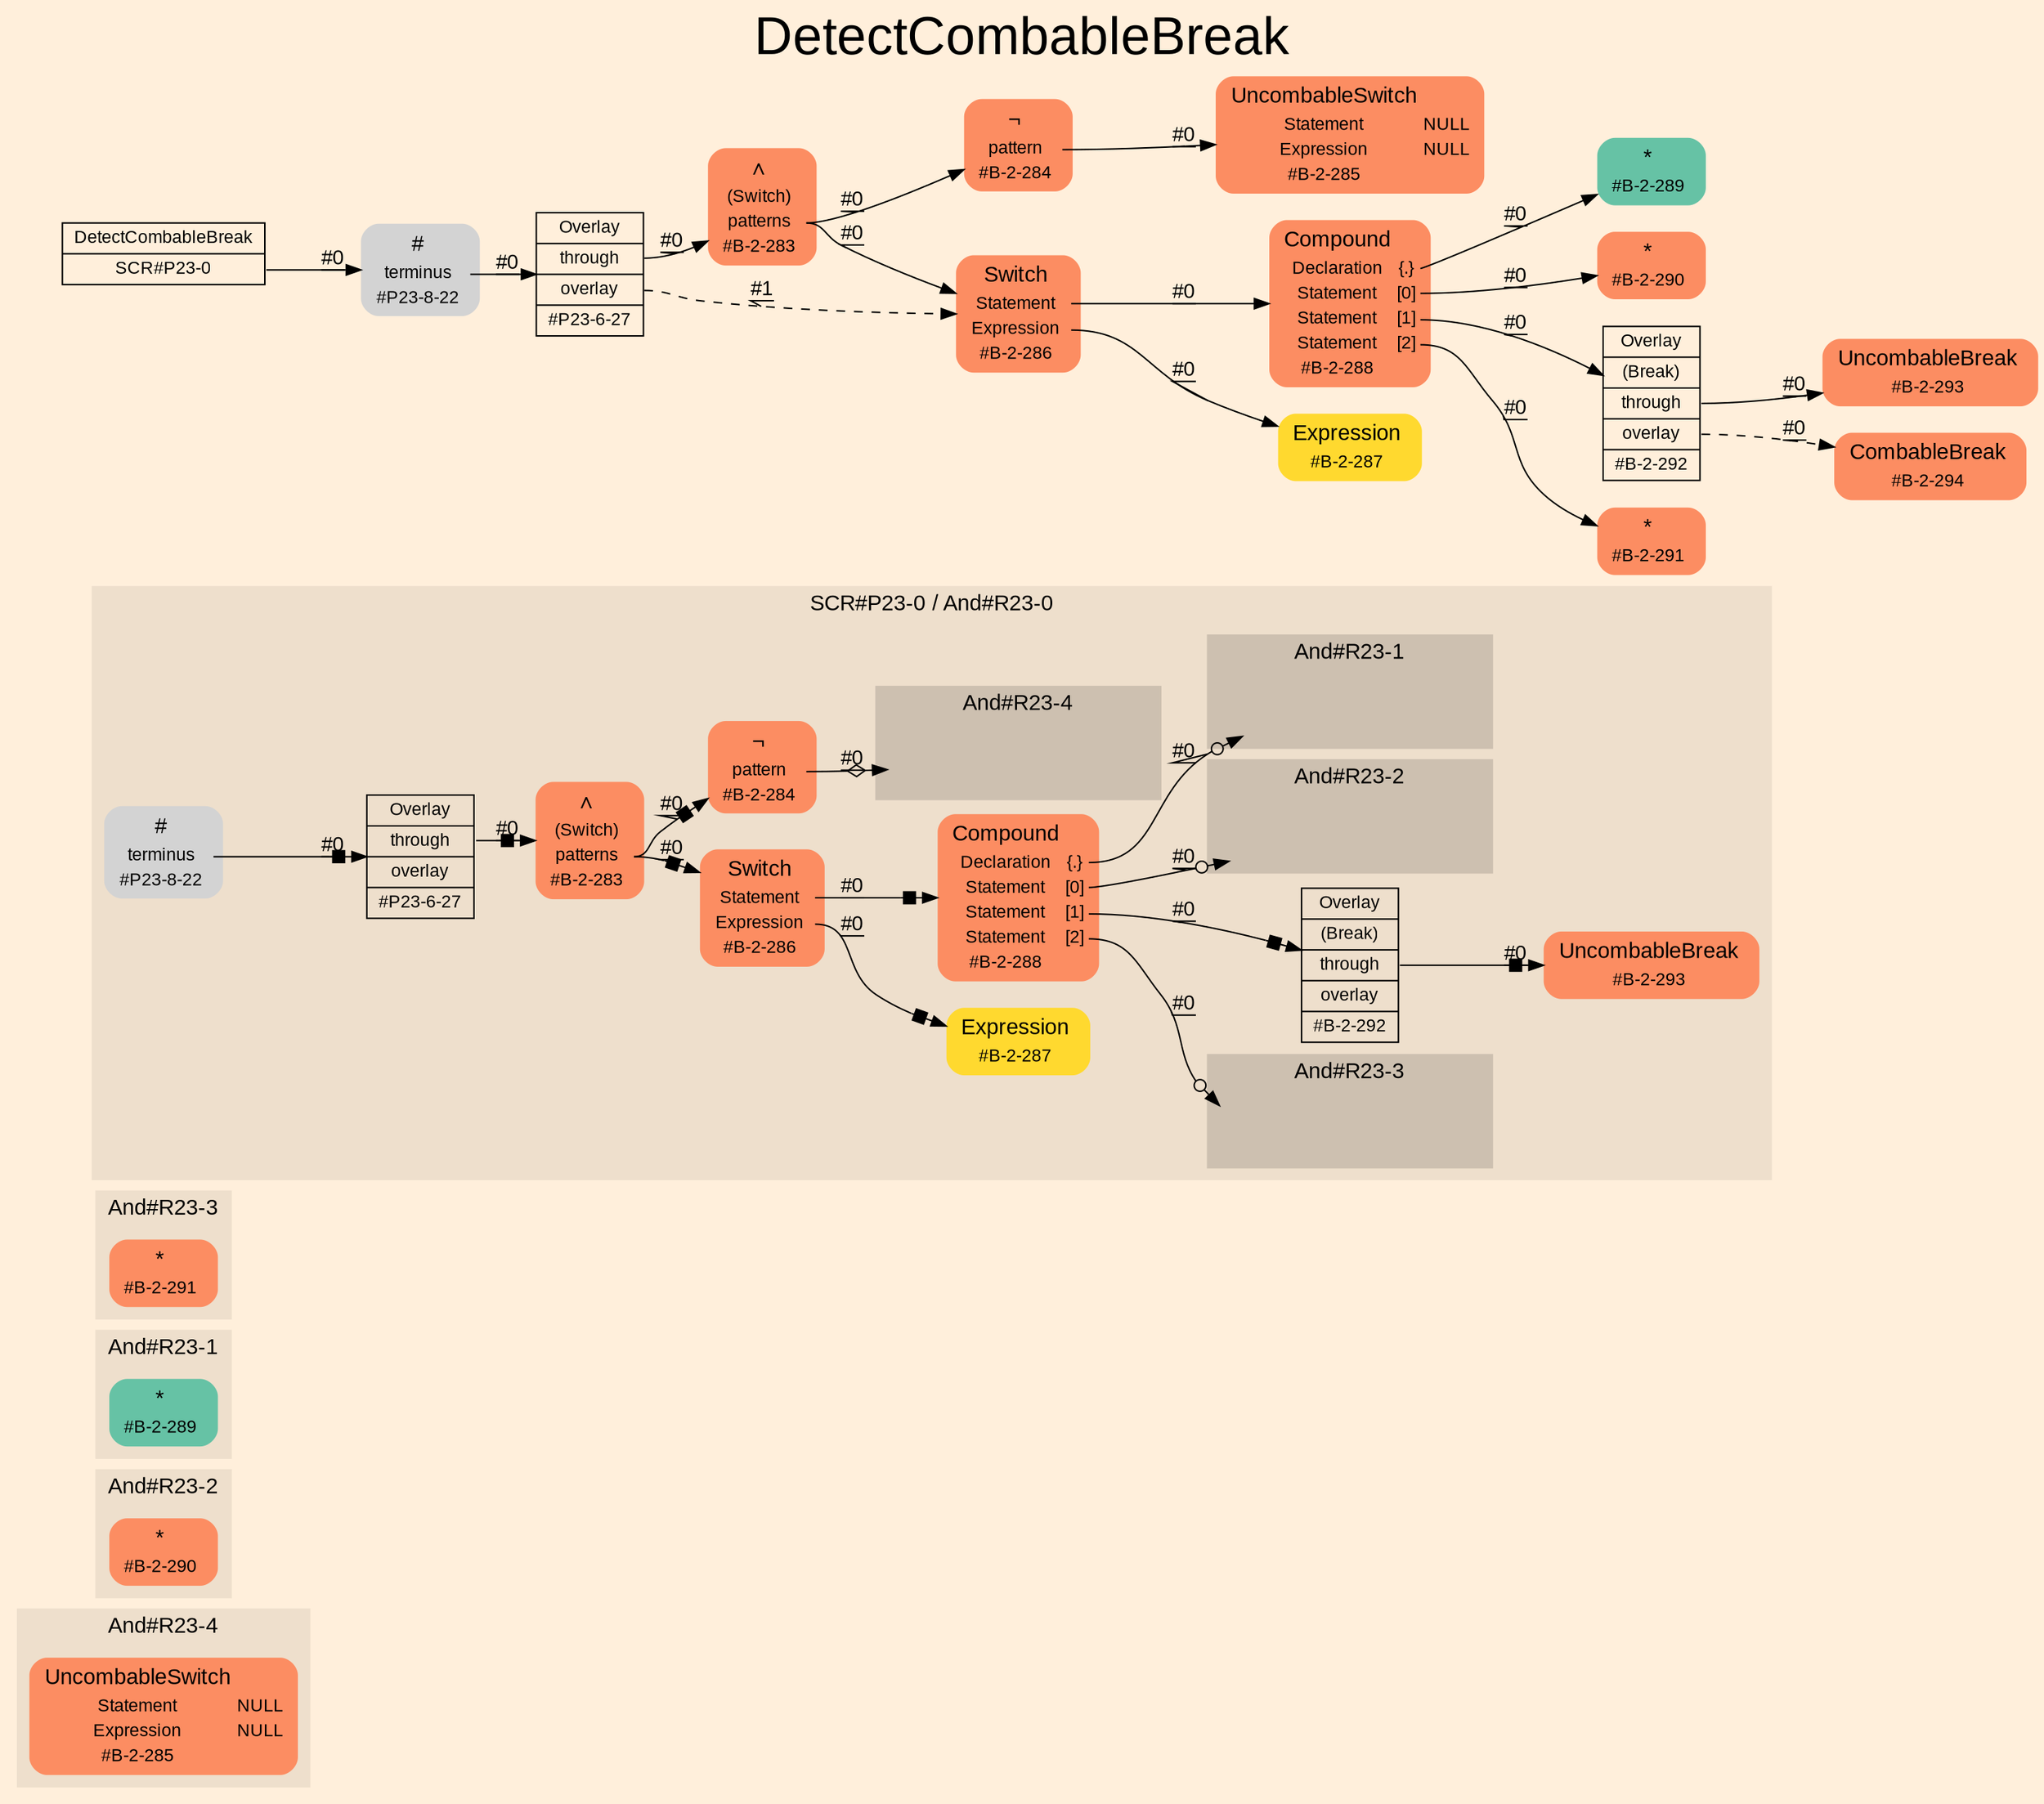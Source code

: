 digraph "DetectCombableBreak" {
label = "DetectCombableBreak"
labelloc = t
fontsize = "36"
graph [
    rankdir = "LR"
    ranksep = 0.3
    bgcolor = antiquewhite1
    color = black
    fontcolor = black
    fontname = "Arial"
];
node [
    fontname = "Arial"
];
edge [
    fontname = "Arial"
];

// -------------------- figure And#R23-4 --------------------
subgraph "clusterAnd#R23-4" {
    label = "And#R23-4"
    style = "filled"
    color = antiquewhite2
    fontsize = "15"
    "And#R23-4 / #B-2-285" [
        shape = "plaintext"
        fillcolor = "/set28/2"
        label = <<TABLE BORDER="0" CELLBORDER="0" CELLSPACING="0">
         <TR><TD><FONT POINT-SIZE="15.0">UncombableSwitch</FONT></TD><TD></TD></TR>
         <TR><TD>Statement</TD><TD PORT="port0">NULL</TD></TR>
         <TR><TD>Expression</TD><TD PORT="port1">NULL</TD></TR>
         <TR><TD>#B-2-285</TD><TD PORT="port2"></TD></TR>
        </TABLE>>
        style = "rounded,filled"
        fontsize = "12"
    ];
    
}


// -------------------- figure And#R23-2 --------------------
subgraph "clusterAnd#R23-2" {
    label = "And#R23-2"
    style = "filled"
    color = antiquewhite2
    fontsize = "15"
    "And#R23-2 / #B-2-290" [
        shape = "plaintext"
        fillcolor = "/set28/2"
        label = <<TABLE BORDER="0" CELLBORDER="0" CELLSPACING="0">
         <TR><TD><FONT POINT-SIZE="15.0">*</FONT></TD><TD></TD></TR>
         <TR><TD>#B-2-290</TD><TD PORT="port0"></TD></TR>
        </TABLE>>
        style = "rounded,filled"
        fontsize = "12"
    ];
    
}


// -------------------- figure And#R23-1 --------------------
subgraph "clusterAnd#R23-1" {
    label = "And#R23-1"
    style = "filled"
    color = antiquewhite2
    fontsize = "15"
    "And#R23-1 / #B-2-289" [
        shape = "plaintext"
        fillcolor = "/set28/1"
        label = <<TABLE BORDER="0" CELLBORDER="0" CELLSPACING="0">
         <TR><TD><FONT POINT-SIZE="15.0">*</FONT></TD><TD></TD></TR>
         <TR><TD>#B-2-289</TD><TD PORT="port0"></TD></TR>
        </TABLE>>
        style = "rounded,filled"
        fontsize = "12"
    ];
    
}


// -------------------- figure And#R23-3 --------------------
subgraph "clusterAnd#R23-3" {
    label = "And#R23-3"
    style = "filled"
    color = antiquewhite2
    fontsize = "15"
    "And#R23-3 / #B-2-291" [
        shape = "plaintext"
        fillcolor = "/set28/2"
        label = <<TABLE BORDER="0" CELLBORDER="0" CELLSPACING="0">
         <TR><TD><FONT POINT-SIZE="15.0">*</FONT></TD><TD></TD></TR>
         <TR><TD>#B-2-291</TD><TD PORT="port0"></TD></TR>
        </TABLE>>
        style = "rounded,filled"
        fontsize = "12"
    ];
    
}


// -------------------- figure And#R23-0 --------------------
subgraph "clusterAnd#R23-0" {
    label = "SCR#P23-0 / And#R23-0"
    style = "filled"
    color = antiquewhite2
    fontsize = "15"
    "And#R23-0 / #P23-6-27" [
        shape = "record"
        fillcolor = antiquewhite2
        label = "<fixed> Overlay | <port0> through | <port1> overlay | <port2> #P23-6-27"
        style = "filled"
        fontsize = "12"
        color = black
        fontcolor = black
    ];
    
    "And#R23-0 / #B-2-288" [
        shape = "plaintext"
        fillcolor = "/set28/2"
        label = <<TABLE BORDER="0" CELLBORDER="0" CELLSPACING="0">
         <TR><TD><FONT POINT-SIZE="15.0">Compound</FONT></TD><TD></TD></TR>
         <TR><TD>Declaration</TD><TD PORT="port0">{.}</TD></TR>
         <TR><TD>Statement</TD><TD PORT="port1">[0]</TD></TR>
         <TR><TD>Statement</TD><TD PORT="port2">[1]</TD></TR>
         <TR><TD>Statement</TD><TD PORT="port3">[2]</TD></TR>
         <TR><TD>#B-2-288</TD><TD PORT="port4"></TD></TR>
        </TABLE>>
        style = "rounded,filled"
        fontsize = "12"
    ];
    
    "And#R23-0 / #P23-8-22" [
        shape = "plaintext"
        label = <<TABLE BORDER="0" CELLBORDER="0" CELLSPACING="0">
         <TR><TD><FONT POINT-SIZE="15.0">#</FONT></TD><TD></TD></TR>
         <TR><TD>terminus</TD><TD PORT="port0"></TD></TR>
         <TR><TD>#P23-8-22</TD><TD PORT="port1"></TD></TR>
        </TABLE>>
        style = "rounded,filled"
        fontsize = "12"
    ];
    
    "And#R23-0 / #B-2-283" [
        shape = "plaintext"
        fillcolor = "/set28/2"
        label = <<TABLE BORDER="0" CELLBORDER="0" CELLSPACING="0">
         <TR><TD><FONT POINT-SIZE="15.0">∧</FONT></TD><TD></TD></TR>
         <TR><TD>(Switch)</TD><TD PORT="port0"></TD></TR>
         <TR><TD>patterns</TD><TD PORT="port1"></TD></TR>
         <TR><TD>#B-2-283</TD><TD PORT="port2"></TD></TR>
        </TABLE>>
        style = "rounded,filled"
        fontsize = "12"
    ];
    
    "And#R23-0 / #B-2-286" [
        shape = "plaintext"
        fillcolor = "/set28/2"
        label = <<TABLE BORDER="0" CELLBORDER="0" CELLSPACING="0">
         <TR><TD><FONT POINT-SIZE="15.0">Switch</FONT></TD><TD></TD></TR>
         <TR><TD>Statement</TD><TD PORT="port0"></TD></TR>
         <TR><TD>Expression</TD><TD PORT="port1"></TD></TR>
         <TR><TD>#B-2-286</TD><TD PORT="port2"></TD></TR>
        </TABLE>>
        style = "rounded,filled"
        fontsize = "12"
    ];
    
    "And#R23-0 / #B-2-287" [
        shape = "plaintext"
        fillcolor = "/set28/6"
        label = <<TABLE BORDER="0" CELLBORDER="0" CELLSPACING="0">
         <TR><TD><FONT POINT-SIZE="15.0">Expression</FONT></TD><TD></TD></TR>
         <TR><TD>#B-2-287</TD><TD PORT="port0"></TD></TR>
        </TABLE>>
        style = "rounded,filled"
        fontsize = "12"
    ];
    
    "And#R23-0 / #B-2-284" [
        shape = "plaintext"
        fillcolor = "/set28/2"
        label = <<TABLE BORDER="0" CELLBORDER="0" CELLSPACING="0">
         <TR><TD><FONT POINT-SIZE="15.0">¬</FONT></TD><TD></TD></TR>
         <TR><TD>pattern</TD><TD PORT="port0"></TD></TR>
         <TR><TD>#B-2-284</TD><TD PORT="port1"></TD></TR>
        </TABLE>>
        style = "rounded,filled"
        fontsize = "12"
    ];
    
    "And#R23-0 / #B-2-292" [
        shape = "record"
        fillcolor = antiquewhite2
        label = "<fixed> Overlay | <port0> (Break) | <port1> through | <port2> overlay | <port3> #B-2-292"
        style = "filled"
        fontsize = "12"
        color = black
        fontcolor = black
    ];
    
    "And#R23-0 / #B-2-293" [
        shape = "plaintext"
        fillcolor = "/set28/2"
        label = <<TABLE BORDER="0" CELLBORDER="0" CELLSPACING="0">
         <TR><TD><FONT POINT-SIZE="15.0">UncombableBreak</FONT></TD><TD></TD></TR>
         <TR><TD>#B-2-293</TD><TD PORT="port0"></TD></TR>
        </TABLE>>
        style = "rounded,filled"
        fontsize = "12"
    ];
    
    subgraph "clusterAnd#R23-0 / And#R23-3" {
        label = "And#R23-3"
        style = "filled"
        color = antiquewhite3
        fontsize = "15"
        "And#R23-0 / #0 / #B-2-291" [
            shape = "none"
            style = "invisible"
        ];
        
    }
    
    subgraph "clusterAnd#R23-0 / And#R23-1" {
        label = "And#R23-1"
        style = "filled"
        color = antiquewhite3
        fontsize = "15"
        "And#R23-0 / #0 / #B-2-289" [
            shape = "none"
            style = "invisible"
        ];
        
    }
    
    subgraph "clusterAnd#R23-0 / And#R23-2" {
        label = "And#R23-2"
        style = "filled"
        color = antiquewhite3
        fontsize = "15"
        "And#R23-0 / #0 / #B-2-290" [
            shape = "none"
            style = "invisible"
        ];
        
    }
    
    subgraph "clusterAnd#R23-0 / And#R23-4" {
        label = "And#R23-4"
        style = "filled"
        color = antiquewhite3
        fontsize = "15"
        "And#R23-0 / #0 / #B-2-285" [
            shape = "none"
            style = "invisible"
        ];
        
    }
    
}


// -------------------- transformation figure --------------------
"CR#P23-0" [
    shape = "record"
    fillcolor = antiquewhite1
    label = "<fixed> DetectCombableBreak | <port0> SCR#P23-0"
    style = "filled"
    fontsize = "12"
    color = black
    fontcolor = black
];

"#P23-8-22" [
    shape = "plaintext"
    label = <<TABLE BORDER="0" CELLBORDER="0" CELLSPACING="0">
     <TR><TD><FONT POINT-SIZE="15.0">#</FONT></TD><TD></TD></TR>
     <TR><TD>terminus</TD><TD PORT="port0"></TD></TR>
     <TR><TD>#P23-8-22</TD><TD PORT="port1"></TD></TR>
    </TABLE>>
    style = "rounded,filled"
    fontsize = "12"
];

"#P23-6-27" [
    shape = "record"
    fillcolor = antiquewhite1
    label = "<fixed> Overlay | <port0> through | <port1> overlay | <port2> #P23-6-27"
    style = "filled"
    fontsize = "12"
    color = black
    fontcolor = black
];

"#B-2-283" [
    shape = "plaintext"
    fillcolor = "/set28/2"
    label = <<TABLE BORDER="0" CELLBORDER="0" CELLSPACING="0">
     <TR><TD><FONT POINT-SIZE="15.0">∧</FONT></TD><TD></TD></TR>
     <TR><TD>(Switch)</TD><TD PORT="port0"></TD></TR>
     <TR><TD>patterns</TD><TD PORT="port1"></TD></TR>
     <TR><TD>#B-2-283</TD><TD PORT="port2"></TD></TR>
    </TABLE>>
    style = "rounded,filled"
    fontsize = "12"
];

"#B-2-284" [
    shape = "plaintext"
    fillcolor = "/set28/2"
    label = <<TABLE BORDER="0" CELLBORDER="0" CELLSPACING="0">
     <TR><TD><FONT POINT-SIZE="15.0">¬</FONT></TD><TD></TD></TR>
     <TR><TD>pattern</TD><TD PORT="port0"></TD></TR>
     <TR><TD>#B-2-284</TD><TD PORT="port1"></TD></TR>
    </TABLE>>
    style = "rounded,filled"
    fontsize = "12"
];

"#B-2-285" [
    shape = "plaintext"
    fillcolor = "/set28/2"
    label = <<TABLE BORDER="0" CELLBORDER="0" CELLSPACING="0">
     <TR><TD><FONT POINT-SIZE="15.0">UncombableSwitch</FONT></TD><TD></TD></TR>
     <TR><TD>Statement</TD><TD PORT="port0">NULL</TD></TR>
     <TR><TD>Expression</TD><TD PORT="port1">NULL</TD></TR>
     <TR><TD>#B-2-285</TD><TD PORT="port2"></TD></TR>
    </TABLE>>
    style = "rounded,filled"
    fontsize = "12"
];

"#B-2-286" [
    shape = "plaintext"
    fillcolor = "/set28/2"
    label = <<TABLE BORDER="0" CELLBORDER="0" CELLSPACING="0">
     <TR><TD><FONT POINT-SIZE="15.0">Switch</FONT></TD><TD></TD></TR>
     <TR><TD>Statement</TD><TD PORT="port0"></TD></TR>
     <TR><TD>Expression</TD><TD PORT="port1"></TD></TR>
     <TR><TD>#B-2-286</TD><TD PORT="port2"></TD></TR>
    </TABLE>>
    style = "rounded,filled"
    fontsize = "12"
];

"#B-2-288" [
    shape = "plaintext"
    fillcolor = "/set28/2"
    label = <<TABLE BORDER="0" CELLBORDER="0" CELLSPACING="0">
     <TR><TD><FONT POINT-SIZE="15.0">Compound</FONT></TD><TD></TD></TR>
     <TR><TD>Declaration</TD><TD PORT="port0">{.}</TD></TR>
     <TR><TD>Statement</TD><TD PORT="port1">[0]</TD></TR>
     <TR><TD>Statement</TD><TD PORT="port2">[1]</TD></TR>
     <TR><TD>Statement</TD><TD PORT="port3">[2]</TD></TR>
     <TR><TD>#B-2-288</TD><TD PORT="port4"></TD></TR>
    </TABLE>>
    style = "rounded,filled"
    fontsize = "12"
];

"#B-2-289" [
    shape = "plaintext"
    fillcolor = "/set28/1"
    label = <<TABLE BORDER="0" CELLBORDER="0" CELLSPACING="0">
     <TR><TD><FONT POINT-SIZE="15.0">*</FONT></TD><TD></TD></TR>
     <TR><TD>#B-2-289</TD><TD PORT="port0"></TD></TR>
    </TABLE>>
    style = "rounded,filled"
    fontsize = "12"
];

"#B-2-290" [
    shape = "plaintext"
    fillcolor = "/set28/2"
    label = <<TABLE BORDER="0" CELLBORDER="0" CELLSPACING="0">
     <TR><TD><FONT POINT-SIZE="15.0">*</FONT></TD><TD></TD></TR>
     <TR><TD>#B-2-290</TD><TD PORT="port0"></TD></TR>
    </TABLE>>
    style = "rounded,filled"
    fontsize = "12"
];

"#B-2-292" [
    shape = "record"
    fillcolor = antiquewhite1
    label = "<fixed> Overlay | <port0> (Break) | <port1> through | <port2> overlay | <port3> #B-2-292"
    style = "filled"
    fontsize = "12"
    color = black
    fontcolor = black
];

"#B-2-293" [
    shape = "plaintext"
    fillcolor = "/set28/2"
    label = <<TABLE BORDER="0" CELLBORDER="0" CELLSPACING="0">
     <TR><TD><FONT POINT-SIZE="15.0">UncombableBreak</FONT></TD><TD></TD></TR>
     <TR><TD>#B-2-293</TD><TD PORT="port0"></TD></TR>
    </TABLE>>
    style = "rounded,filled"
    fontsize = "12"
];

"#B-2-294" [
    shape = "plaintext"
    fillcolor = "/set28/2"
    label = <<TABLE BORDER="0" CELLBORDER="0" CELLSPACING="0">
     <TR><TD><FONT POINT-SIZE="15.0">CombableBreak</FONT></TD><TD></TD></TR>
     <TR><TD>#B-2-294</TD><TD PORT="port0"></TD></TR>
    </TABLE>>
    style = "rounded,filled"
    fontsize = "12"
];

"#B-2-291" [
    shape = "plaintext"
    fillcolor = "/set28/2"
    label = <<TABLE BORDER="0" CELLBORDER="0" CELLSPACING="0">
     <TR><TD><FONT POINT-SIZE="15.0">*</FONT></TD><TD></TD></TR>
     <TR><TD>#B-2-291</TD><TD PORT="port0"></TD></TR>
    </TABLE>>
    style = "rounded,filled"
    fontsize = "12"
];

"#B-2-287" [
    shape = "plaintext"
    fillcolor = "/set28/6"
    label = <<TABLE BORDER="0" CELLBORDER="0" CELLSPACING="0">
     <TR><TD><FONT POINT-SIZE="15.0">Expression</FONT></TD><TD></TD></TR>
     <TR><TD>#B-2-287</TD><TD PORT="port0"></TD></TR>
    </TABLE>>
    style = "rounded,filled"
    fontsize = "12"
];


// -------------------- links --------------------
// links for block CR#P23-0
"CR#P23-0":port0 -> "#P23-8-22" [
    label = "#0"
    decorate = true
    color = black
    fontcolor = black
];

// links for block #P23-8-22
"#P23-8-22":port0 -> "#P23-6-27" [
    label = "#0"
    decorate = true
    color = black
    fontcolor = black
];

// links for block #P23-6-27
"#P23-6-27":port0 -> "#B-2-283" [
    label = "#0"
    decorate = true
    color = black
    fontcolor = black
];

"#P23-6-27":port1 -> "#B-2-286" [
    style="dashed"
    label = "#1"
    decorate = true
    color = black
    fontcolor = black
];

// links for block #B-2-283
"#B-2-283":port1 -> "#B-2-284" [
    label = "#0"
    decorate = true
    color = black
    fontcolor = black
];

"#B-2-283":port1 -> "#B-2-286" [
    label = "#0"
    decorate = true
    color = black
    fontcolor = black
];

// links for block #B-2-284
"#B-2-284":port0 -> "#B-2-285" [
    label = "#0"
    decorate = true
    color = black
    fontcolor = black
];

// links for block #B-2-285
// links for block #B-2-286
"#B-2-286":port0 -> "#B-2-288" [
    label = "#0"
    decorate = true
    color = black
    fontcolor = black
];

"#B-2-286":port1 -> "#B-2-287" [
    label = "#0"
    decorate = true
    color = black
    fontcolor = black
];

// links for block #B-2-288
"#B-2-288":port0 -> "#B-2-289" [
    label = "#0"
    decorate = true
    color = black
    fontcolor = black
];

"#B-2-288":port1 -> "#B-2-290" [
    label = "#0"
    decorate = true
    color = black
    fontcolor = black
];

"#B-2-288":port2 -> "#B-2-292" [
    label = "#0"
    decorate = true
    color = black
    fontcolor = black
];

"#B-2-288":port3 -> "#B-2-291" [
    label = "#0"
    decorate = true
    color = black
    fontcolor = black
];

// links for block #B-2-289
// links for block #B-2-290
// links for block #B-2-292
"#B-2-292":port1 -> "#B-2-293" [
    label = "#0"
    decorate = true
    color = black
    fontcolor = black
];

"#B-2-292":port2 -> "#B-2-294" [
    style="dashed"
    label = "#0"
    decorate = true
    color = black
    fontcolor = black
];

// links for block #B-2-293
// links for block #B-2-294
// links for block #B-2-291
// links for block #B-2-287
// links for block And#R23-0 / #P23-6-27
"And#R23-0 / #P23-6-27":port0 -> "And#R23-0 / #B-2-283" [
    arrowhead="normalnonebox"
    label = "#0"
    decorate = true
    color = black
    fontcolor = black
];

// links for block And#R23-0 / #B-2-288
"And#R23-0 / #B-2-288":port0 -> "And#R23-0 / #0 / #B-2-289" [
    arrowhead="normalnoneodot"
    label = "#0"
    decorate = true
    color = black
    fontcolor = black
];

"And#R23-0 / #B-2-288":port1 -> "And#R23-0 / #0 / #B-2-290" [
    arrowhead="normalnoneodot"
    label = "#0"
    decorate = true
    color = black
    fontcolor = black
];

"And#R23-0 / #B-2-288":port2 -> "And#R23-0 / #B-2-292" [
    arrowhead="normalnonebox"
    label = "#0"
    decorate = true
    color = black
    fontcolor = black
];

"And#R23-0 / #B-2-288":port3 -> "And#R23-0 / #0 / #B-2-291" [
    arrowhead="normalnoneodot"
    label = "#0"
    decorate = true
    color = black
    fontcolor = black
];

// links for block And#R23-0 / #P23-8-22
"And#R23-0 / #P23-8-22":port0 -> "And#R23-0 / #P23-6-27" [
    arrowhead="normalnonebox"
    label = "#0"
    decorate = true
    color = black
    fontcolor = black
];

// links for block And#R23-0 / #B-2-283
"And#R23-0 / #B-2-283":port1 -> "And#R23-0 / #B-2-284" [
    arrowhead="normalnonebox"
    label = "#0"
    decorate = true
    color = black
    fontcolor = black
];

"And#R23-0 / #B-2-283":port1 -> "And#R23-0 / #B-2-286" [
    arrowhead="normalnonebox"
    label = "#0"
    decorate = true
    color = black
    fontcolor = black
];

// links for block And#R23-0 / #B-2-286
"And#R23-0 / #B-2-286":port0 -> "And#R23-0 / #B-2-288" [
    arrowhead="normalnonebox"
    label = "#0"
    decorate = true
    color = black
    fontcolor = black
];

"And#R23-0 / #B-2-286":port1 -> "And#R23-0 / #B-2-287" [
    arrowhead="normalnonebox"
    label = "#0"
    decorate = true
    color = black
    fontcolor = black
];

// links for block And#R23-0 / #B-2-287
// links for block And#R23-0 / #B-2-284
"And#R23-0 / #B-2-284":port0 -> "And#R23-0 / #0 / #B-2-285" [
    arrowhead="normalnoneodiamond"
    label = "#0"
    decorate = true
    color = black
    fontcolor = black
];

// links for block And#R23-0 / #B-2-292
"And#R23-0 / #B-2-292":port1 -> "And#R23-0 / #B-2-293" [
    arrowhead="normalnonebox"
    label = "#0"
    decorate = true
    color = black
    fontcolor = black
];

// links for block And#R23-0 / #B-2-293
// links for block And#R23-0 / #0 / #B-2-291
// links for block And#R23-0 / #0 / #B-2-289
// links for block And#R23-0 / #0 / #B-2-290
// links for block And#R23-0 / #0 / #B-2-285
// links for block And#R23-3 / #B-2-291
// links for block And#R23-1 / #B-2-289
// links for block And#R23-2 / #B-2-290
// links for block And#R23-4 / #B-2-285
}
